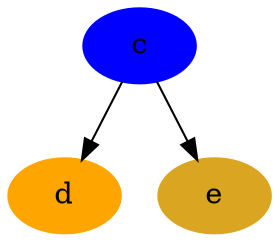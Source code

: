 strict digraph path_set_01
{
	c[color = "blue" style = "filled"]
	d[color = "orange" style = "filled"]
	e[color = "goldenrod" style = "filled"]
	c ->
	
	{
		d
		e
	}

	{

	}

	{

	}
 ->
	
	{

	}

}
